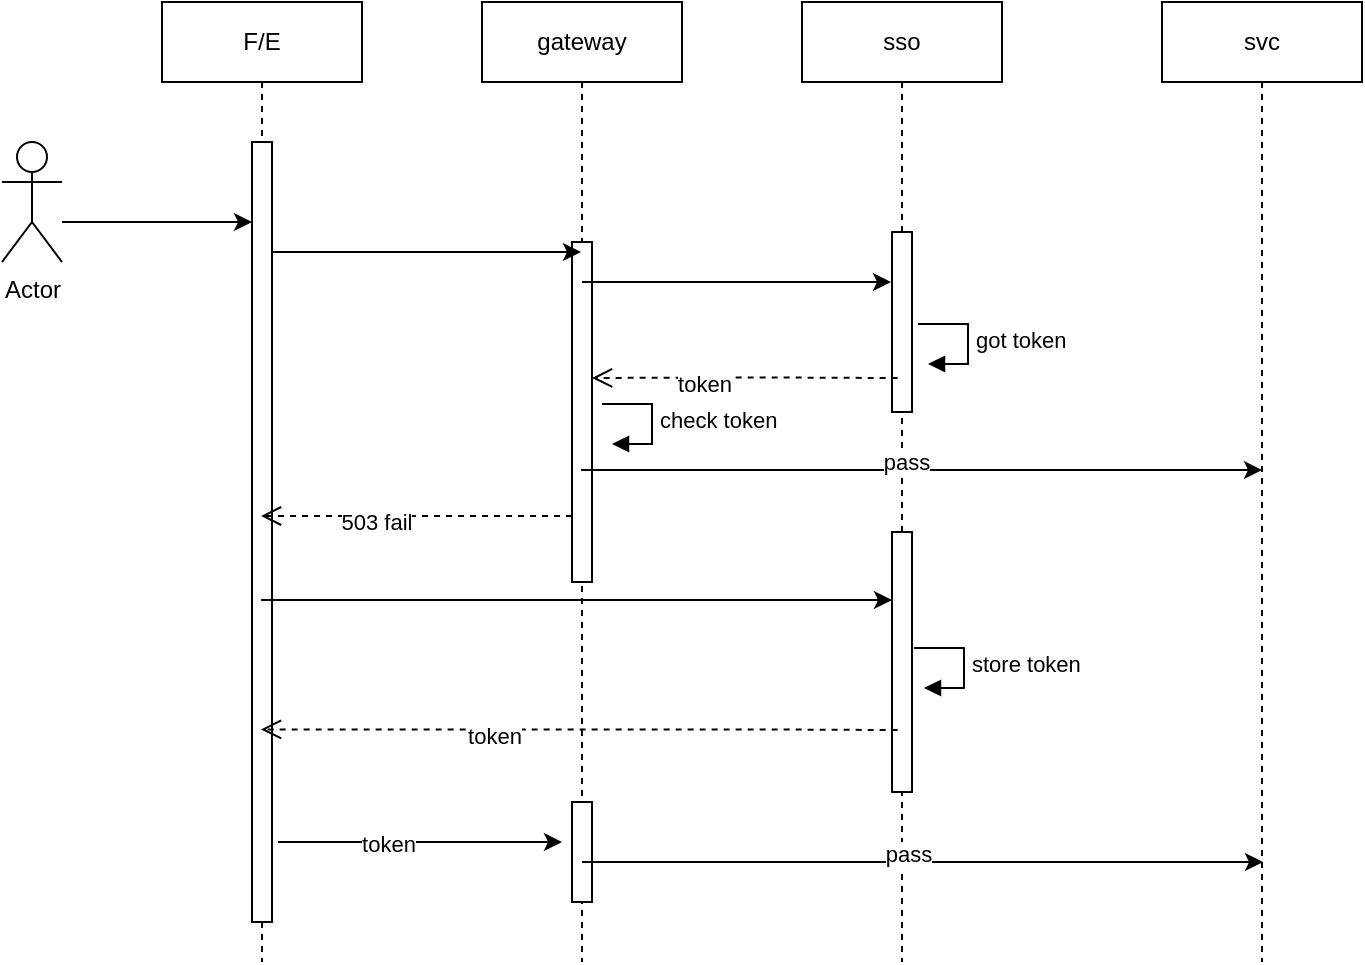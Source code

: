 <mxfile version="13.8.7" type="github">
  <diagram id="ng_02Oc_IyhJP3KgvNp0" name="Page-1">
    <mxGraphModel dx="2029" dy="513" grid="1" gridSize="10" guides="1" tooltips="1" connect="1" arrows="1" fold="1" page="1" pageScale="1" pageWidth="827" pageHeight="1169" math="0" shadow="0">
      <root>
        <mxCell id="0" />
        <mxCell id="1" parent="0" />
        <mxCell id="Yx1qRBNNRRc6JneGiQFq-3" value="F/E" style="shape=umlLifeline;perimeter=lifelinePerimeter;whiteSpace=wrap;html=1;container=1;collapsible=0;recursiveResize=0;outlineConnect=0;" vertex="1" parent="1">
          <mxGeometry x="40" y="80" width="100" height="480" as="geometry" />
        </mxCell>
        <mxCell id="Yx1qRBNNRRc6JneGiQFq-9" value="" style="html=1;points=[];perimeter=orthogonalPerimeter;" vertex="1" parent="Yx1qRBNNRRc6JneGiQFq-3">
          <mxGeometry x="45" y="70" width="10" height="390" as="geometry" />
        </mxCell>
        <mxCell id="Yx1qRBNNRRc6JneGiQFq-4" value="gateway" style="shape=umlLifeline;perimeter=lifelinePerimeter;whiteSpace=wrap;html=1;container=1;collapsible=0;recursiveResize=0;outlineConnect=0;" vertex="1" parent="1">
          <mxGeometry x="200" y="80" width="100" height="480" as="geometry" />
        </mxCell>
        <mxCell id="Yx1qRBNNRRc6JneGiQFq-11" value="" style="html=1;points=[];perimeter=orthogonalPerimeter;" vertex="1" parent="Yx1qRBNNRRc6JneGiQFq-4">
          <mxGeometry x="45" y="120" width="10" height="170" as="geometry" />
        </mxCell>
        <mxCell id="Yx1qRBNNRRc6JneGiQFq-55" value="" style="html=1;points=[];perimeter=orthogonalPerimeter;" vertex="1" parent="Yx1qRBNNRRc6JneGiQFq-4">
          <mxGeometry x="45" y="400" width="10" height="50" as="geometry" />
        </mxCell>
        <mxCell id="Yx1qRBNNRRc6JneGiQFq-5" value="sso" style="shape=umlLifeline;perimeter=lifelinePerimeter;whiteSpace=wrap;html=1;container=1;collapsible=0;recursiveResize=0;outlineConnect=0;" vertex="1" parent="1">
          <mxGeometry x="360" y="80" width="100" height="480" as="geometry" />
        </mxCell>
        <mxCell id="Yx1qRBNNRRc6JneGiQFq-36" value="" style="html=1;points=[];perimeter=orthogonalPerimeter;" vertex="1" parent="Yx1qRBNNRRc6JneGiQFq-5">
          <mxGeometry x="45" y="265" width="10" height="130" as="geometry" />
        </mxCell>
        <mxCell id="Yx1qRBNNRRc6JneGiQFq-45" value="" style="html=1;points=[];perimeter=orthogonalPerimeter;" vertex="1" parent="Yx1qRBNNRRc6JneGiQFq-5">
          <mxGeometry x="45" y="115" width="10" height="90" as="geometry" />
        </mxCell>
        <mxCell id="Yx1qRBNNRRc6JneGiQFq-10" style="edgeStyle=orthogonalEdgeStyle;rounded=0;orthogonalLoop=1;jettySize=auto;html=1;" edge="1" parent="1" source="Yx1qRBNNRRc6JneGiQFq-7" target="Yx1qRBNNRRc6JneGiQFq-9">
          <mxGeometry relative="1" as="geometry">
            <Array as="points">
              <mxPoint x="20" y="190" />
              <mxPoint x="20" y="190" />
            </Array>
          </mxGeometry>
        </mxCell>
        <mxCell id="Yx1qRBNNRRc6JneGiQFq-7" value="Actor" style="shape=umlActor;verticalLabelPosition=bottom;verticalAlign=top;html=1;" vertex="1" parent="1">
          <mxGeometry x="-40" y="150" width="30" height="60" as="geometry" />
        </mxCell>
        <mxCell id="Yx1qRBNNRRc6JneGiQFq-8" value="svc" style="shape=umlLifeline;perimeter=lifelinePerimeter;whiteSpace=wrap;html=1;container=1;collapsible=0;recursiveResize=0;outlineConnect=0;" vertex="1" parent="1">
          <mxGeometry x="540" y="80" width="100" height="480" as="geometry" />
        </mxCell>
        <mxCell id="Yx1qRBNNRRc6JneGiQFq-25" style="edgeStyle=orthogonalEdgeStyle;rounded=0;orthogonalLoop=1;jettySize=auto;html=1;" edge="1" parent="1">
          <mxGeometry relative="1" as="geometry">
            <mxPoint x="95" y="205" as="sourcePoint" />
            <mxPoint x="249.5" y="205" as="targetPoint" />
            <Array as="points">
              <mxPoint x="110" y="205" />
              <mxPoint x="110" y="205" />
            </Array>
          </mxGeometry>
        </mxCell>
        <mxCell id="Yx1qRBNNRRc6JneGiQFq-29" value="check token" style="edgeStyle=orthogonalEdgeStyle;html=1;align=left;spacingLeft=2;endArrow=block;rounded=0;" edge="1" parent="1">
          <mxGeometry relative="1" as="geometry">
            <mxPoint x="260" y="281" as="sourcePoint" />
            <Array as="points">
              <mxPoint x="285" y="281" />
            </Array>
            <mxPoint x="265" y="301" as="targetPoint" />
          </mxGeometry>
        </mxCell>
        <mxCell id="Yx1qRBNNRRc6JneGiQFq-31" style="edgeStyle=orthogonalEdgeStyle;rounded=0;orthogonalLoop=1;jettySize=auto;html=1;" edge="1" parent="1">
          <mxGeometry relative="1" as="geometry">
            <mxPoint x="249.5" y="314" as="sourcePoint" />
            <mxPoint x="590" y="314" as="targetPoint" />
            <Array as="points">
              <mxPoint x="390" y="314" />
              <mxPoint x="390" y="314" />
            </Array>
          </mxGeometry>
        </mxCell>
        <mxCell id="Yx1qRBNNRRc6JneGiQFq-32" value="pass" style="edgeLabel;html=1;align=center;verticalAlign=middle;resizable=0;points=[];" vertex="1" connectable="0" parent="Yx1qRBNNRRc6JneGiQFq-31">
          <mxGeometry x="-0.045" y="4" relative="1" as="geometry">
            <mxPoint as="offset" />
          </mxGeometry>
        </mxCell>
        <mxCell id="Yx1qRBNNRRc6JneGiQFq-33" style="html=1;verticalAlign=bottom;endArrow=open;dashed=1;endSize=8;" edge="1" parent="1">
          <mxGeometry relative="1" as="geometry">
            <mxPoint x="245" y="337" as="sourcePoint" />
            <mxPoint x="89.5" y="337" as="targetPoint" />
            <Array as="points">
              <mxPoint x="170" y="337" />
              <mxPoint x="170" y="337" />
            </Array>
          </mxGeometry>
        </mxCell>
        <mxCell id="Yx1qRBNNRRc6JneGiQFq-35" value="503 fail" style="edgeLabel;html=1;align=center;verticalAlign=middle;resizable=0;points=[];" vertex="1" connectable="0" parent="Yx1qRBNNRRc6JneGiQFq-33">
          <mxGeometry x="0.269" y="3" relative="1" as="geometry">
            <mxPoint as="offset" />
          </mxGeometry>
        </mxCell>
        <mxCell id="Yx1qRBNNRRc6JneGiQFq-37" style="edgeStyle=orthogonalEdgeStyle;rounded=0;orthogonalLoop=1;jettySize=auto;html=1;" edge="1" parent="1">
          <mxGeometry relative="1" as="geometry">
            <mxPoint x="89.5" y="379" as="sourcePoint" />
            <mxPoint x="405" y="379" as="targetPoint" />
            <Array as="points">
              <mxPoint x="190" y="379" />
              <mxPoint x="190" y="379" />
            </Array>
          </mxGeometry>
        </mxCell>
        <mxCell id="Yx1qRBNNRRc6JneGiQFq-47" style="html=1;verticalAlign=bottom;endArrow=open;dashed=1;endSize=8;" edge="1" parent="1">
          <mxGeometry relative="1" as="geometry">
            <mxPoint x="407.83" y="268.02" as="sourcePoint" />
            <mxPoint x="255" y="268" as="targetPoint" />
            <Array as="points">
              <mxPoint x="335.5" y="267.7" />
              <mxPoint x="335.5" y="267.7" />
            </Array>
          </mxGeometry>
        </mxCell>
        <mxCell id="Yx1qRBNNRRc6JneGiQFq-48" value="token" style="edgeLabel;html=1;align=center;verticalAlign=middle;resizable=0;points=[];" vertex="1" connectable="0" parent="Yx1qRBNNRRc6JneGiQFq-47">
          <mxGeometry x="0.269" y="3" relative="1" as="geometry">
            <mxPoint as="offset" />
          </mxGeometry>
        </mxCell>
        <mxCell id="Yx1qRBNNRRc6JneGiQFq-50" value="got token" style="edgeStyle=orthogonalEdgeStyle;html=1;align=left;spacingLeft=2;endArrow=block;rounded=0;" edge="1" parent="1">
          <mxGeometry relative="1" as="geometry">
            <mxPoint x="418" y="241" as="sourcePoint" />
            <Array as="points">
              <mxPoint x="443" y="241" />
            </Array>
            <mxPoint x="423" y="261" as="targetPoint" />
          </mxGeometry>
        </mxCell>
        <mxCell id="Yx1qRBNNRRc6JneGiQFq-51" value="store token" style="edgeStyle=orthogonalEdgeStyle;html=1;align=left;spacingLeft=2;endArrow=block;rounded=0;" edge="1" parent="1">
          <mxGeometry relative="1" as="geometry">
            <mxPoint x="416" y="403" as="sourcePoint" />
            <Array as="points">
              <mxPoint x="441" y="403" />
            </Array>
            <mxPoint x="421" y="423" as="targetPoint" />
          </mxGeometry>
        </mxCell>
        <mxCell id="Yx1qRBNNRRc6JneGiQFq-52" style="html=1;verticalAlign=bottom;endArrow=open;dashed=1;endSize=8;" edge="1" parent="1">
          <mxGeometry relative="1" as="geometry">
            <mxPoint x="407.83" y="444.02" as="sourcePoint" />
            <mxPoint x="89.5" y="443.7" as="targetPoint" />
            <Array as="points">
              <mxPoint x="335.5" y="443.7" />
              <mxPoint x="335.5" y="443.7" />
            </Array>
          </mxGeometry>
        </mxCell>
        <mxCell id="Yx1qRBNNRRc6JneGiQFq-53" value="token" style="edgeLabel;html=1;align=center;verticalAlign=middle;resizable=0;points=[];" vertex="1" connectable="0" parent="Yx1qRBNNRRc6JneGiQFq-52">
          <mxGeometry x="0.269" y="3" relative="1" as="geometry">
            <mxPoint as="offset" />
          </mxGeometry>
        </mxCell>
        <mxCell id="Yx1qRBNNRRc6JneGiQFq-54" style="edgeStyle=orthogonalEdgeStyle;rounded=0;orthogonalLoop=1;jettySize=auto;html=1;" edge="1" parent="1">
          <mxGeometry relative="1" as="geometry">
            <mxPoint x="250" y="220" as="sourcePoint" />
            <mxPoint x="404.5" y="220" as="targetPoint" />
            <Array as="points">
              <mxPoint x="265" y="220" />
              <mxPoint x="265" y="220" />
            </Array>
          </mxGeometry>
        </mxCell>
        <mxCell id="Yx1qRBNNRRc6JneGiQFq-56" style="edgeStyle=orthogonalEdgeStyle;rounded=0;orthogonalLoop=1;jettySize=auto;html=1;" edge="1" parent="1">
          <mxGeometry relative="1" as="geometry">
            <mxPoint x="98" y="500" as="sourcePoint" />
            <mxPoint x="240" y="500" as="targetPoint" />
            <Array as="points">
              <mxPoint x="198.5" y="500" />
              <mxPoint x="198.5" y="500" />
            </Array>
          </mxGeometry>
        </mxCell>
        <mxCell id="Yx1qRBNNRRc6JneGiQFq-57" value="token" style="edgeLabel;html=1;align=center;verticalAlign=middle;resizable=0;points=[];" vertex="1" connectable="0" parent="Yx1qRBNNRRc6JneGiQFq-56">
          <mxGeometry x="0.415" y="-45" relative="1" as="geometry">
            <mxPoint x="-46" y="-44" as="offset" />
          </mxGeometry>
        </mxCell>
        <mxCell id="Yx1qRBNNRRc6JneGiQFq-58" style="edgeStyle=orthogonalEdgeStyle;rounded=0;orthogonalLoop=1;jettySize=auto;html=1;" edge="1" parent="1">
          <mxGeometry relative="1" as="geometry">
            <mxPoint x="250" y="510" as="sourcePoint" />
            <mxPoint x="590.5" y="510" as="targetPoint" />
            <Array as="points">
              <mxPoint x="390.5" y="510" />
              <mxPoint x="390.5" y="510" />
            </Array>
          </mxGeometry>
        </mxCell>
        <mxCell id="Yx1qRBNNRRc6JneGiQFq-59" value="pass" style="edgeLabel;html=1;align=center;verticalAlign=middle;resizable=0;points=[];" vertex="1" connectable="0" parent="Yx1qRBNNRRc6JneGiQFq-58">
          <mxGeometry x="-0.045" y="4" relative="1" as="geometry">
            <mxPoint as="offset" />
          </mxGeometry>
        </mxCell>
      </root>
    </mxGraphModel>
  </diagram>
</mxfile>
